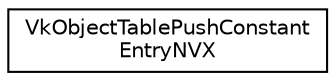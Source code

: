 digraph "Graphical Class Hierarchy"
{
 // LATEX_PDF_SIZE
  edge [fontname="Helvetica",fontsize="10",labelfontname="Helvetica",labelfontsize="10"];
  node [fontname="Helvetica",fontsize="10",shape=record];
  rankdir="LR";
  Node0 [label="VkObjectTablePushConstant\lEntryNVX",height=0.2,width=0.4,color="black", fillcolor="white", style="filled",URL="$d7/da0/structVkObjectTablePushConstantEntryNVX.html",tooltip=" "];
}
